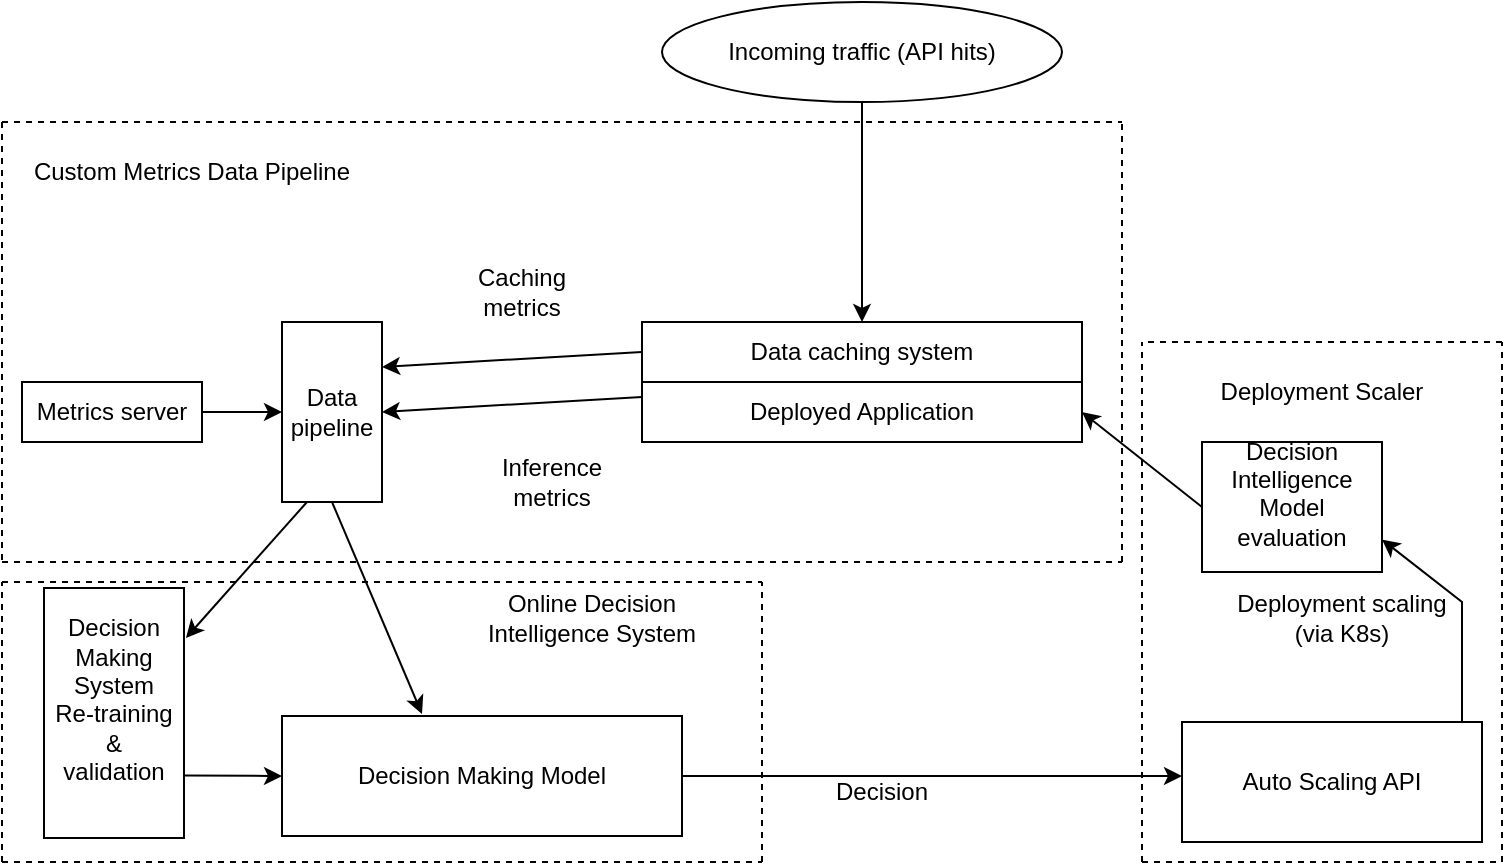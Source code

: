 <mxfile version="20.5.3" type="github">
  <diagram id="uUyRc9J5s0WFum2CouGp" name="Page-1">
    <mxGraphModel dx="1426" dy="2429" grid="1" gridSize="10" guides="1" tooltips="1" connect="1" arrows="1" fold="1" page="1" pageScale="1" pageWidth="1100" pageHeight="850" math="0" shadow="0">
      <root>
        <mxCell id="0" />
        <mxCell id="1" parent="0" />
        <mxCell id="NzN_gofcV3ADPaDnJ4kV-1" value="Decision Making Model" style="rounded=0;whiteSpace=wrap;html=1;" vertex="1" parent="1">
          <mxGeometry x="330" y="-1303" width="200" height="60" as="geometry" />
        </mxCell>
        <mxCell id="NzN_gofcV3ADPaDnJ4kV-2" value="Deployed Application" style="rounded=0;whiteSpace=wrap;html=1;" vertex="1" parent="1">
          <mxGeometry x="510" y="-1470" width="220" height="30" as="geometry" />
        </mxCell>
        <mxCell id="NzN_gofcV3ADPaDnJ4kV-3" value="Auto Scaling API" style="rounded=0;whiteSpace=wrap;html=1;" vertex="1" parent="1">
          <mxGeometry x="780" y="-1300" width="150" height="60" as="geometry" />
        </mxCell>
        <mxCell id="NzN_gofcV3ADPaDnJ4kV-4" value="Incoming traffic (API hits)" style="ellipse;whiteSpace=wrap;html=1;" vertex="1" parent="1">
          <mxGeometry x="520" y="-1660" width="200" height="50" as="geometry" />
        </mxCell>
        <mxCell id="NzN_gofcV3ADPaDnJ4kV-5" value="Data caching system" style="rounded=0;whiteSpace=wrap;html=1;" vertex="1" parent="1">
          <mxGeometry x="510" y="-1500" width="220" height="30" as="geometry" />
        </mxCell>
        <mxCell id="NzN_gofcV3ADPaDnJ4kV-6" value="" style="endArrow=classic;html=1;rounded=0;exitX=0;exitY=0.5;exitDx=0;exitDy=0;entryX=1;entryY=0.25;entryDx=0;entryDy=0;" edge="1" parent="1" source="NzN_gofcV3ADPaDnJ4kV-5" target="NzN_gofcV3ADPaDnJ4kV-22">
          <mxGeometry width="50" height="50" relative="1" as="geometry">
            <mxPoint x="550" y="-1290" as="sourcePoint" />
            <mxPoint x="390" y="-1485" as="targetPoint" />
          </mxGeometry>
        </mxCell>
        <mxCell id="NzN_gofcV3ADPaDnJ4kV-7" value="" style="endArrow=classic;html=1;rounded=0;startArrow=none;entryX=0.35;entryY=-0.017;entryDx=0;entryDy=0;entryPerimeter=0;exitX=0.5;exitY=1;exitDx=0;exitDy=0;" edge="1" parent="1" target="NzN_gofcV3ADPaDnJ4kV-1" source="NzN_gofcV3ADPaDnJ4kV-22">
          <mxGeometry width="50" height="50" relative="1" as="geometry">
            <mxPoint x="400" y="-1410" as="sourcePoint" />
            <mxPoint x="400" y="-1330" as="targetPoint" />
          </mxGeometry>
        </mxCell>
        <mxCell id="NzN_gofcV3ADPaDnJ4kV-8" value="&lt;div&gt;Inference metrics&lt;/div&gt;" style="text;html=1;strokeColor=none;fillColor=none;align=center;verticalAlign=middle;whiteSpace=wrap;rounded=0;" vertex="1" parent="1">
          <mxGeometry x="420" y="-1430" width="90" height="20" as="geometry" />
        </mxCell>
        <mxCell id="NzN_gofcV3ADPaDnJ4kV-9" value="Caching metrics" style="text;html=1;strokeColor=none;fillColor=none;align=center;verticalAlign=middle;whiteSpace=wrap;rounded=0;" vertex="1" parent="1">
          <mxGeometry x="420" y="-1530" width="60" height="30" as="geometry" />
        </mxCell>
        <mxCell id="NzN_gofcV3ADPaDnJ4kV-10" value="" style="endArrow=classic;html=1;rounded=0;exitX=1;exitY=0.5;exitDx=0;exitDy=0;" edge="1" parent="1" source="NzN_gofcV3ADPaDnJ4kV-1">
          <mxGeometry width="50" height="50" relative="1" as="geometry">
            <mxPoint x="550" y="-1290" as="sourcePoint" />
            <mxPoint x="780" y="-1273" as="targetPoint" />
          </mxGeometry>
        </mxCell>
        <mxCell id="NzN_gofcV3ADPaDnJ4kV-11" value="&lt;div&gt;Decision&lt;/div&gt;&lt;div&gt;&lt;br&gt;&lt;/div&gt;" style="text;html=1;strokeColor=none;fillColor=none;align=center;verticalAlign=middle;whiteSpace=wrap;rounded=0;" vertex="1" parent="1">
          <mxGeometry x="600" y="-1273" width="60" height="30" as="geometry" />
        </mxCell>
        <mxCell id="NzN_gofcV3ADPaDnJ4kV-12" value="" style="endArrow=classic;html=1;rounded=0;entryX=1;entryY=0.75;entryDx=0;entryDy=0;" edge="1" parent="1" target="NzN_gofcV3ADPaDnJ4kV-15">
          <mxGeometry width="50" height="50" relative="1" as="geometry">
            <mxPoint x="920" y="-1300" as="sourcePoint" />
            <mxPoint x="920" y="-1420" as="targetPoint" />
            <Array as="points">
              <mxPoint x="920" y="-1360" />
            </Array>
          </mxGeometry>
        </mxCell>
        <mxCell id="NzN_gofcV3ADPaDnJ4kV-14" value="&lt;div&gt;Deployment scaling&lt;/div&gt;&lt;div&gt;(via K8s)&lt;br&gt;&lt;/div&gt;" style="text;html=1;strokeColor=none;fillColor=none;align=center;verticalAlign=middle;whiteSpace=wrap;rounded=0;" vertex="1" parent="1">
          <mxGeometry x="800" y="-1367" width="120" height="30" as="geometry" />
        </mxCell>
        <mxCell id="NzN_gofcV3ADPaDnJ4kV-15" value="&lt;div&gt;Decision Intelligence Model evaluation&lt;/div&gt;&lt;div&gt;&lt;br&gt;&lt;/div&gt;" style="rounded=0;whiteSpace=wrap;html=1;" vertex="1" parent="1">
          <mxGeometry x="790" y="-1440" width="90" height="65" as="geometry" />
        </mxCell>
        <mxCell id="NzN_gofcV3ADPaDnJ4kV-16" value="" style="endArrow=classic;html=1;rounded=0;exitX=0;exitY=0.5;exitDx=0;exitDy=0;entryX=1;entryY=0.5;entryDx=0;entryDy=0;" edge="1" parent="1" source="NzN_gofcV3ADPaDnJ4kV-15" target="NzN_gofcV3ADPaDnJ4kV-2">
          <mxGeometry width="50" height="50" relative="1" as="geometry">
            <mxPoint x="550" y="-1290" as="sourcePoint" />
            <mxPoint x="600" y="-1340" as="targetPoint" />
          </mxGeometry>
        </mxCell>
        <mxCell id="NzN_gofcV3ADPaDnJ4kV-17" value="&lt;div&gt;Decision Making System&lt;br&gt;&lt;/div&gt;&lt;div&gt;Re-training&lt;/div&gt;&lt;div&gt;&amp;amp;&lt;/div&gt;&lt;div&gt;validation &lt;br&gt;&lt;/div&gt;&lt;div&gt;&lt;br&gt;&lt;/div&gt;" style="rounded=0;whiteSpace=wrap;html=1;" vertex="1" parent="1">
          <mxGeometry x="211" y="-1367" width="70" height="125" as="geometry" />
        </mxCell>
        <mxCell id="NzN_gofcV3ADPaDnJ4kV-18" value="" style="endArrow=classic;html=1;rounded=0;exitX=1;exitY=0.75;exitDx=0;exitDy=0;entryX=0;entryY=0.5;entryDx=0;entryDy=0;" edge="1" parent="1" source="NzN_gofcV3ADPaDnJ4kV-17" target="NzN_gofcV3ADPaDnJ4kV-1">
          <mxGeometry width="50" height="50" relative="1" as="geometry">
            <mxPoint x="550" y="-1290" as="sourcePoint" />
            <mxPoint x="600" y="-1340" as="targetPoint" />
          </mxGeometry>
        </mxCell>
        <mxCell id="NzN_gofcV3ADPaDnJ4kV-19" value="" style="endArrow=classic;html=1;rounded=0;exitX=0.5;exitY=1;exitDx=0;exitDy=0;entryX=0.5;entryY=0;entryDx=0;entryDy=0;" edge="1" parent="1" source="NzN_gofcV3ADPaDnJ4kV-4" target="NzN_gofcV3ADPaDnJ4kV-5">
          <mxGeometry width="50" height="50" relative="1" as="geometry">
            <mxPoint x="550" y="-1290" as="sourcePoint" />
            <mxPoint x="600" y="-1340" as="targetPoint" />
          </mxGeometry>
        </mxCell>
        <mxCell id="NzN_gofcV3ADPaDnJ4kV-20" value="Metrics server" style="rounded=0;whiteSpace=wrap;html=1;" vertex="1" parent="1">
          <mxGeometry x="200" y="-1470" width="90" height="30" as="geometry" />
        </mxCell>
        <mxCell id="NzN_gofcV3ADPaDnJ4kV-21" value="" style="endArrow=classic;html=1;rounded=0;exitX=1;exitY=0.5;exitDx=0;exitDy=0;entryX=0;entryY=0.5;entryDx=0;entryDy=0;" edge="1" parent="1" source="NzN_gofcV3ADPaDnJ4kV-20" target="NzN_gofcV3ADPaDnJ4kV-22">
          <mxGeometry width="50" height="50" relative="1" as="geometry">
            <mxPoint x="550" y="-1290" as="sourcePoint" />
            <mxPoint x="340" y="-1455" as="targetPoint" />
          </mxGeometry>
        </mxCell>
        <mxCell id="NzN_gofcV3ADPaDnJ4kV-22" value="&lt;div&gt;Data&lt;/div&gt;&lt;div&gt;pipeline&lt;br&gt;&lt;/div&gt;" style="rounded=0;whiteSpace=wrap;html=1;" vertex="1" parent="1">
          <mxGeometry x="330" y="-1500" width="50" height="90" as="geometry" />
        </mxCell>
        <mxCell id="NzN_gofcV3ADPaDnJ4kV-23" value="" style="endArrow=classic;html=1;rounded=0;exitX=0;exitY=0.25;exitDx=0;exitDy=0;entryX=1;entryY=0.5;entryDx=0;entryDy=0;" edge="1" parent="1" source="NzN_gofcV3ADPaDnJ4kV-2" target="NzN_gofcV3ADPaDnJ4kV-22">
          <mxGeometry width="50" height="50" relative="1" as="geometry">
            <mxPoint x="550" y="-1290" as="sourcePoint" />
            <mxPoint x="420" y="-1435" as="targetPoint" />
          </mxGeometry>
        </mxCell>
        <mxCell id="NzN_gofcV3ADPaDnJ4kV-24" value="" style="endArrow=classic;html=1;rounded=0;entryX=1.014;entryY=0.2;entryDx=0;entryDy=0;entryPerimeter=0;exitX=0.25;exitY=1;exitDx=0;exitDy=0;" edge="1" parent="1" target="NzN_gofcV3ADPaDnJ4kV-17" source="NzN_gofcV3ADPaDnJ4kV-22">
          <mxGeometry width="50" height="50" relative="1" as="geometry">
            <mxPoint x="400" y="-1342" as="sourcePoint" />
            <mxPoint x="600" y="-1340" as="targetPoint" />
          </mxGeometry>
        </mxCell>
        <mxCell id="NzN_gofcV3ADPaDnJ4kV-25" value="" style="endArrow=none;dashed=1;html=1;rounded=0;" edge="1" parent="1">
          <mxGeometry width="50" height="50" relative="1" as="geometry">
            <mxPoint x="190" y="-1600" as="sourcePoint" />
            <mxPoint x="750" y="-1600" as="targetPoint" />
          </mxGeometry>
        </mxCell>
        <mxCell id="NzN_gofcV3ADPaDnJ4kV-26" value="" style="endArrow=none;dashed=1;html=1;rounded=0;" edge="1" parent="1">
          <mxGeometry width="50" height="50" relative="1" as="geometry">
            <mxPoint x="750" y="-1380" as="sourcePoint" />
            <mxPoint x="750" y="-1600" as="targetPoint" />
          </mxGeometry>
        </mxCell>
        <mxCell id="NzN_gofcV3ADPaDnJ4kV-27" value="" style="endArrow=none;dashed=1;html=1;rounded=0;" edge="1" parent="1">
          <mxGeometry width="50" height="50" relative="1" as="geometry">
            <mxPoint x="190" y="-1380" as="sourcePoint" />
            <mxPoint x="750" y="-1380" as="targetPoint" />
          </mxGeometry>
        </mxCell>
        <mxCell id="NzN_gofcV3ADPaDnJ4kV-28" value="" style="endArrow=none;dashed=1;html=1;rounded=0;" edge="1" parent="1">
          <mxGeometry width="50" height="50" relative="1" as="geometry">
            <mxPoint x="190" y="-1600" as="sourcePoint" />
            <mxPoint x="190" y="-1380" as="targetPoint" />
          </mxGeometry>
        </mxCell>
        <mxCell id="NzN_gofcV3ADPaDnJ4kV-29" value="" style="endArrow=none;dashed=1;html=1;rounded=0;" edge="1" parent="1">
          <mxGeometry width="50" height="50" relative="1" as="geometry">
            <mxPoint x="570" y="-1230" as="sourcePoint" />
            <mxPoint x="570" y="-1370" as="targetPoint" />
          </mxGeometry>
        </mxCell>
        <mxCell id="NzN_gofcV3ADPaDnJ4kV-30" value="" style="endArrow=none;dashed=1;html=1;rounded=0;" edge="1" parent="1">
          <mxGeometry width="50" height="50" relative="1" as="geometry">
            <mxPoint x="190" y="-1370" as="sourcePoint" />
            <mxPoint x="570" y="-1370" as="targetPoint" />
          </mxGeometry>
        </mxCell>
        <mxCell id="NzN_gofcV3ADPaDnJ4kV-31" value="" style="endArrow=none;dashed=1;html=1;rounded=0;" edge="1" parent="1">
          <mxGeometry width="50" height="50" relative="1" as="geometry">
            <mxPoint x="190" y="-1230" as="sourcePoint" />
            <mxPoint x="570" y="-1230" as="targetPoint" />
          </mxGeometry>
        </mxCell>
        <mxCell id="NzN_gofcV3ADPaDnJ4kV-32" value="" style="endArrow=none;dashed=1;html=1;rounded=0;" edge="1" parent="1">
          <mxGeometry width="50" height="50" relative="1" as="geometry">
            <mxPoint x="190" y="-1230" as="sourcePoint" />
            <mxPoint x="190" y="-1370" as="targetPoint" />
          </mxGeometry>
        </mxCell>
        <mxCell id="NzN_gofcV3ADPaDnJ4kV-33" value="" style="endArrow=none;dashed=1;html=1;rounded=0;" edge="1" parent="1">
          <mxGeometry width="50" height="50" relative="1" as="geometry">
            <mxPoint x="760" y="-1230" as="sourcePoint" />
            <mxPoint x="760" y="-1490" as="targetPoint" />
          </mxGeometry>
        </mxCell>
        <mxCell id="NzN_gofcV3ADPaDnJ4kV-34" value="" style="endArrow=none;dashed=1;html=1;rounded=0;" edge="1" parent="1">
          <mxGeometry width="50" height="50" relative="1" as="geometry">
            <mxPoint x="940" y="-1490" as="sourcePoint" />
            <mxPoint x="760" y="-1490" as="targetPoint" />
          </mxGeometry>
        </mxCell>
        <mxCell id="NzN_gofcV3ADPaDnJ4kV-35" value="" style="endArrow=none;dashed=1;html=1;rounded=0;" edge="1" parent="1">
          <mxGeometry width="50" height="50" relative="1" as="geometry">
            <mxPoint x="940" y="-1230" as="sourcePoint" />
            <mxPoint x="940" y="-1490" as="targetPoint" />
          </mxGeometry>
        </mxCell>
        <mxCell id="NzN_gofcV3ADPaDnJ4kV-36" value="" style="endArrow=none;dashed=1;html=1;rounded=0;" edge="1" parent="1">
          <mxGeometry width="50" height="50" relative="1" as="geometry">
            <mxPoint x="760" y="-1230" as="sourcePoint" />
            <mxPoint x="940" y="-1230" as="targetPoint" />
          </mxGeometry>
        </mxCell>
        <mxCell id="NzN_gofcV3ADPaDnJ4kV-37" value="Custom Metrics Data Pipeline" style="text;html=1;strokeColor=none;fillColor=none;align=center;verticalAlign=middle;whiteSpace=wrap;rounded=0;" vertex="1" parent="1">
          <mxGeometry x="200" y="-1590" width="170" height="30" as="geometry" />
        </mxCell>
        <mxCell id="NzN_gofcV3ADPaDnJ4kV-38" value="Online Decision Intelligence System" style="text;html=1;strokeColor=none;fillColor=none;align=center;verticalAlign=middle;whiteSpace=wrap;rounded=0;" vertex="1" parent="1">
          <mxGeometry x="410" y="-1367" width="150" height="30" as="geometry" />
        </mxCell>
        <mxCell id="NzN_gofcV3ADPaDnJ4kV-39" value="&lt;div&gt;Deployment Scaler&lt;/div&gt;" style="text;html=1;strokeColor=none;fillColor=none;align=center;verticalAlign=middle;whiteSpace=wrap;rounded=0;" vertex="1" parent="1">
          <mxGeometry x="790" y="-1480" width="120" height="30" as="geometry" />
        </mxCell>
      </root>
    </mxGraphModel>
  </diagram>
</mxfile>
